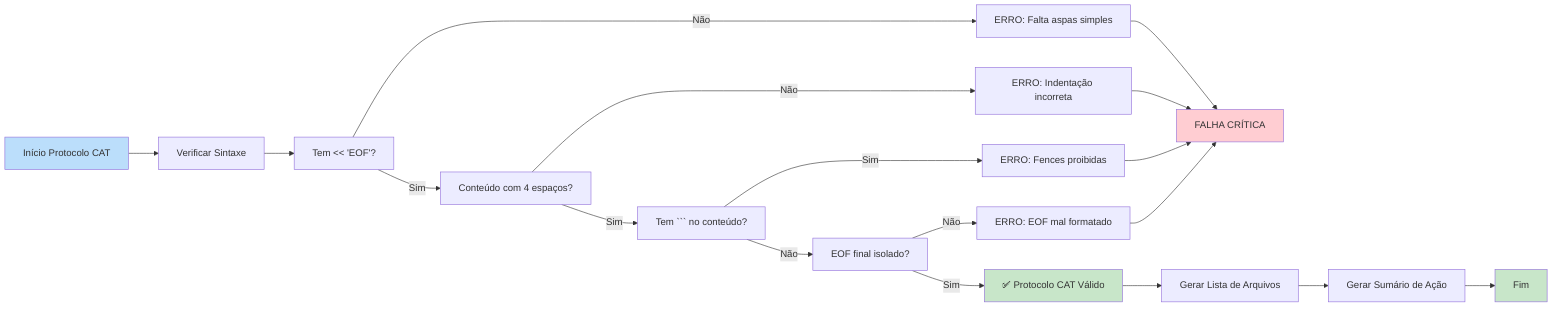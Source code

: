 flowchart LR
    Start[Início Protocolo CAT] --> CheckSintaxe[Verificar Sintaxe]
    
    CheckSintaxe --> Check1[Tem << 'EOF'?]
    Check1 -->|Não| Error1[ERRO: Falta aspas simples]
    Check1 -->|Sim| Check2
    
    Check2[Conteúdo com 4 espaços?] -->|Não| Error2[ERRO: Indentação incorreta]
    Check2 -->|Sim| Check3
    
    Check3[Tem ``` no conteúdo?] -->|Sim| Error3[ERRO: Fences proibidas]
    Check3 -->|Não| Check4
    
    Check4[EOF final isolado?] -->|Não| Error4[ERRO: EOF mal formatado]
    Check4 -->|Sim| Success[✅ Protocolo CAT Válido]
    
    Success --> ListFiles[Gerar Lista de Arquivos]
    ListFiles --> ActionSummary[Gerar Sumário de Ação]
    ActionSummary --> End[Fim]
    
    Error1 --> Fail[FALHA CRÍTICA]
    Error2 --> Fail
    Error3 --> Fail
    Error4 --> Fail
    
    style Success fill:#c8e6c9
    style Fail fill:#ffcdd2
    style Start fill:#bbdefb
    style End fill:#c8e6c9